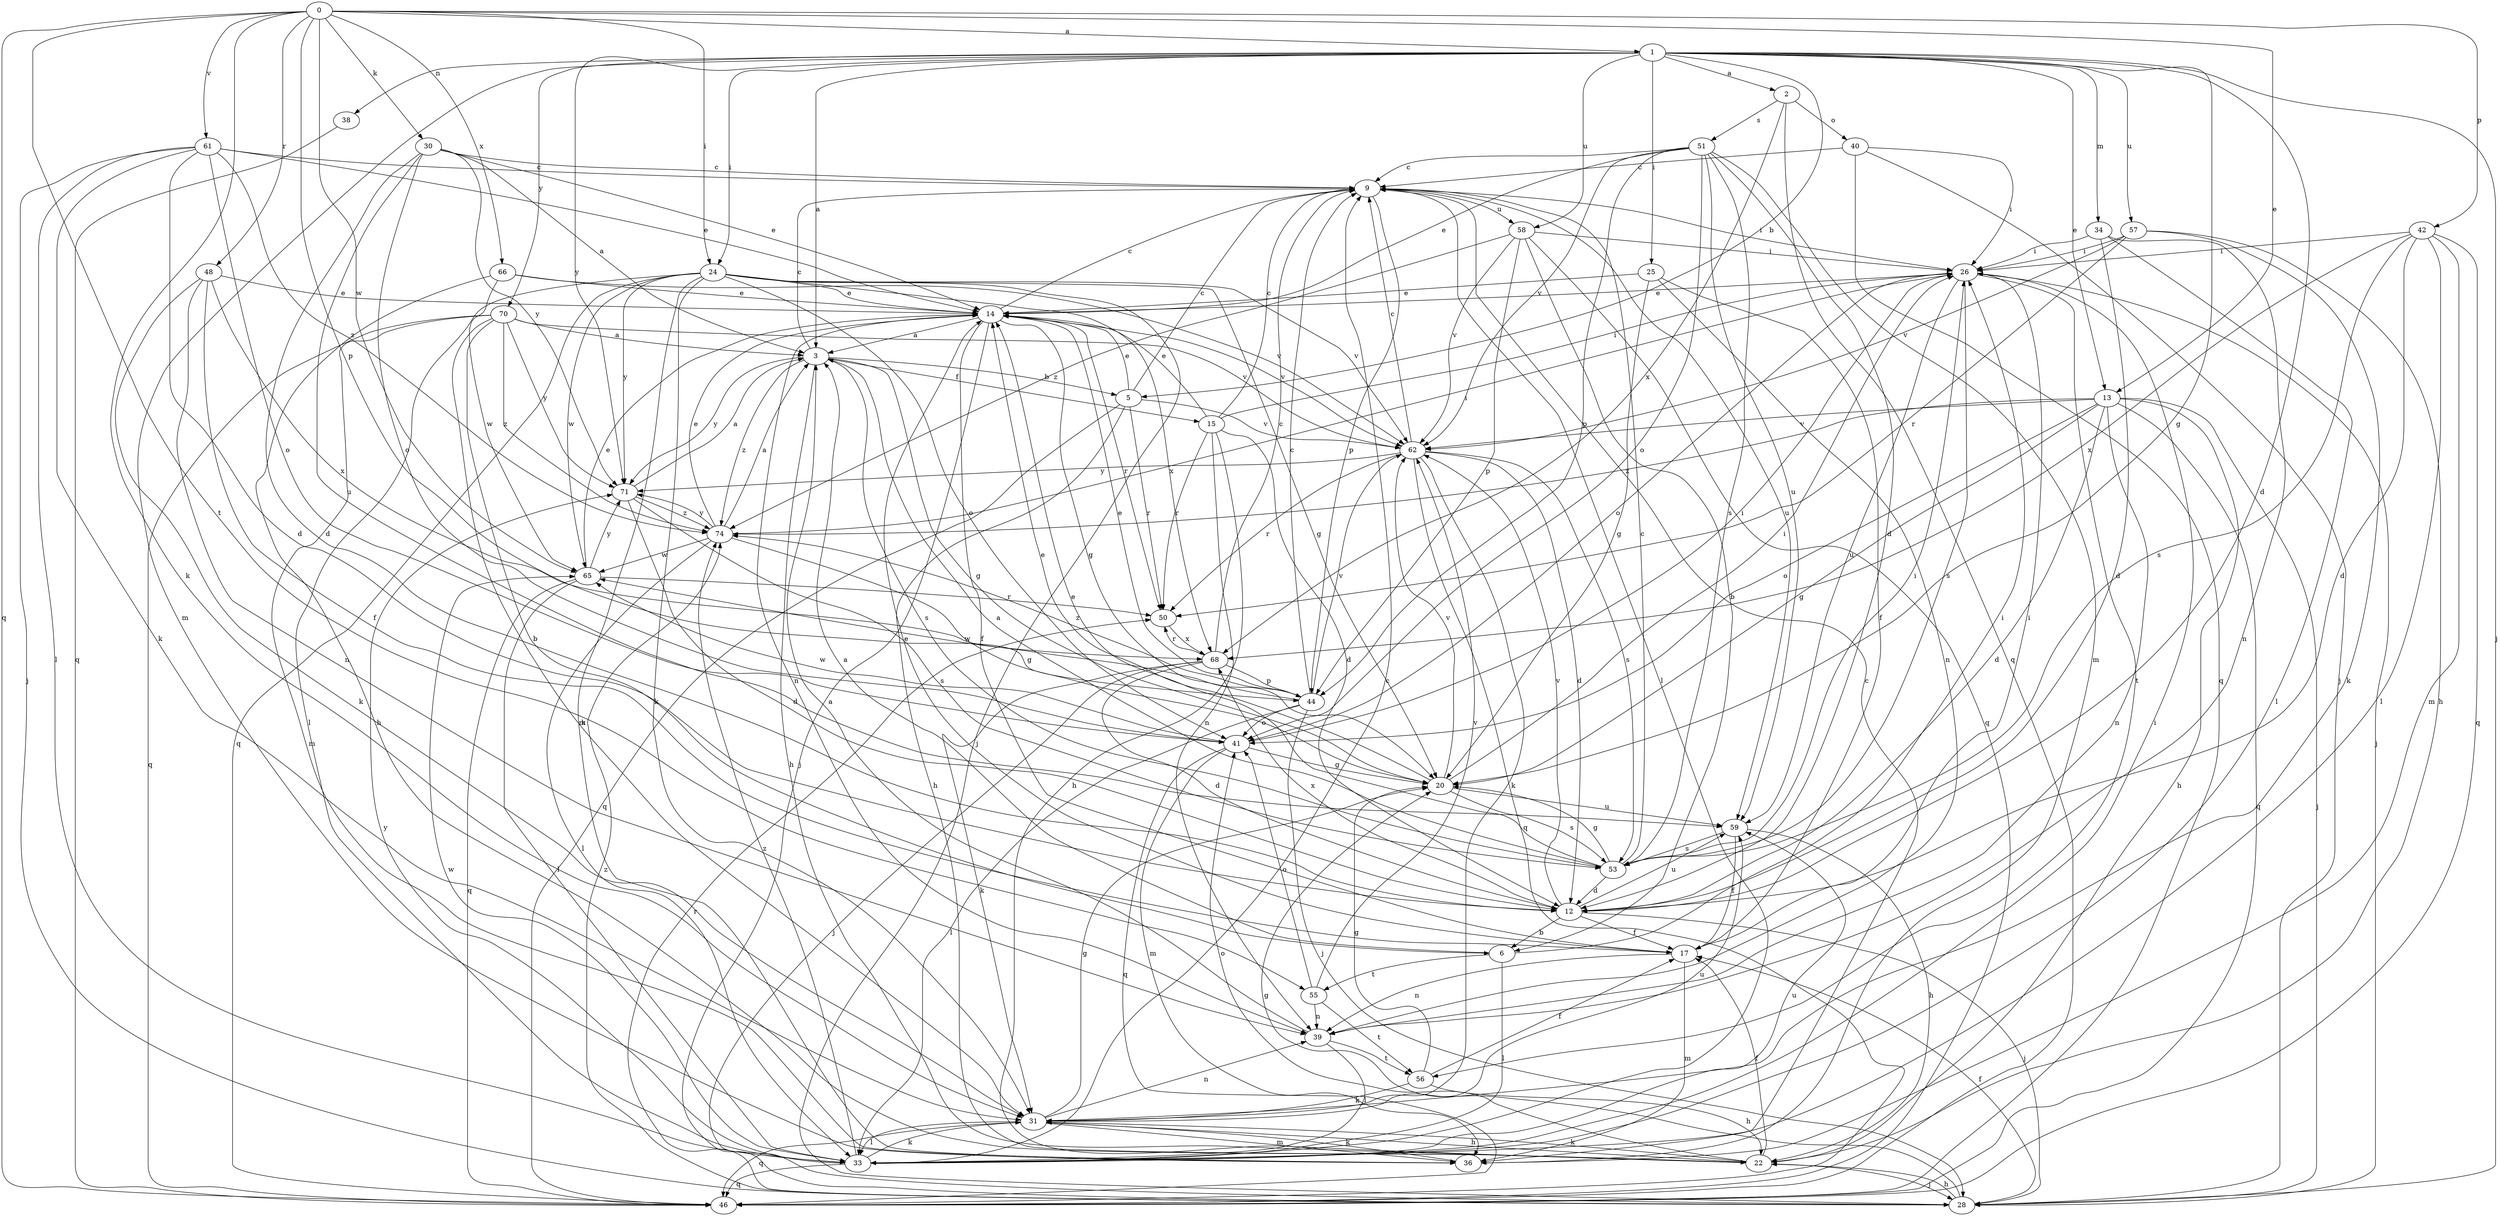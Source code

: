 strict digraph  {
0;
1;
2;
3;
5;
6;
9;
12;
13;
14;
15;
17;
20;
22;
24;
25;
26;
28;
30;
31;
33;
34;
36;
38;
39;
40;
41;
42;
44;
46;
48;
50;
51;
53;
55;
56;
57;
58;
59;
61;
62;
65;
66;
68;
70;
71;
74;
0 -> 1  [label=a];
0 -> 13  [label=e];
0 -> 24  [label=i];
0 -> 30  [label=k];
0 -> 31  [label=k];
0 -> 42  [label=p];
0 -> 44  [label=p];
0 -> 46  [label=q];
0 -> 48  [label=r];
0 -> 55  [label=t];
0 -> 61  [label=v];
0 -> 65  [label=w];
0 -> 66  [label=x];
1 -> 2  [label=a];
1 -> 3  [label=a];
1 -> 5  [label=b];
1 -> 12  [label=d];
1 -> 13  [label=e];
1 -> 20  [label=g];
1 -> 24  [label=i];
1 -> 25  [label=i];
1 -> 28  [label=j];
1 -> 34  [label=m];
1 -> 36  [label=m];
1 -> 38  [label=n];
1 -> 57  [label=u];
1 -> 58  [label=u];
1 -> 70  [label=y];
1 -> 71  [label=y];
2 -> 40  [label=o];
2 -> 46  [label=q];
2 -> 51  [label=s];
2 -> 68  [label=x];
3 -> 5  [label=b];
3 -> 9  [label=c];
3 -> 15  [label=f];
3 -> 20  [label=g];
3 -> 22  [label=h];
3 -> 53  [label=s];
3 -> 71  [label=y];
3 -> 74  [label=z];
5 -> 9  [label=c];
5 -> 14  [label=e];
5 -> 22  [label=h];
5 -> 46  [label=q];
5 -> 50  [label=r];
5 -> 62  [label=v];
6 -> 3  [label=a];
6 -> 26  [label=i];
6 -> 33  [label=l];
6 -> 55  [label=t];
9 -> 26  [label=i];
9 -> 33  [label=l];
9 -> 44  [label=p];
9 -> 58  [label=u];
9 -> 59  [label=u];
12 -> 6  [label=b];
12 -> 17  [label=f];
12 -> 28  [label=j];
12 -> 59  [label=u];
12 -> 62  [label=v];
12 -> 68  [label=x];
13 -> 12  [label=d];
13 -> 20  [label=g];
13 -> 22  [label=h];
13 -> 28  [label=j];
13 -> 39  [label=n];
13 -> 41  [label=o];
13 -> 46  [label=q];
13 -> 62  [label=v];
13 -> 74  [label=z];
14 -> 3  [label=a];
14 -> 9  [label=c];
14 -> 17  [label=f];
14 -> 20  [label=g];
14 -> 28  [label=j];
14 -> 39  [label=n];
14 -> 50  [label=r];
14 -> 62  [label=v];
15 -> 9  [label=c];
15 -> 12  [label=d];
15 -> 14  [label=e];
15 -> 22  [label=h];
15 -> 26  [label=i];
15 -> 39  [label=n];
15 -> 50  [label=r];
17 -> 14  [label=e];
17 -> 26  [label=i];
17 -> 36  [label=m];
17 -> 39  [label=n];
20 -> 14  [label=e];
20 -> 26  [label=i];
20 -> 53  [label=s];
20 -> 59  [label=u];
20 -> 62  [label=v];
22 -> 17  [label=f];
22 -> 28  [label=j];
22 -> 31  [label=k];
22 -> 41  [label=o];
24 -> 14  [label=e];
24 -> 20  [label=g];
24 -> 28  [label=j];
24 -> 31  [label=k];
24 -> 33  [label=l];
24 -> 36  [label=m];
24 -> 41  [label=o];
24 -> 46  [label=q];
24 -> 62  [label=v];
24 -> 65  [label=w];
24 -> 68  [label=x];
24 -> 71  [label=y];
25 -> 14  [label=e];
25 -> 17  [label=f];
25 -> 20  [label=g];
25 -> 39  [label=n];
26 -> 14  [label=e];
26 -> 28  [label=j];
26 -> 41  [label=o];
26 -> 53  [label=s];
26 -> 56  [label=t];
26 -> 59  [label=u];
28 -> 17  [label=f];
28 -> 20  [label=g];
28 -> 22  [label=h];
28 -> 50  [label=r];
28 -> 74  [label=z];
30 -> 3  [label=a];
30 -> 9  [label=c];
30 -> 12  [label=d];
30 -> 14  [label=e];
30 -> 41  [label=o];
30 -> 59  [label=u];
30 -> 71  [label=y];
31 -> 20  [label=g];
31 -> 22  [label=h];
31 -> 33  [label=l];
31 -> 36  [label=m];
31 -> 39  [label=n];
31 -> 46  [label=q];
31 -> 59  [label=u];
33 -> 9  [label=c];
33 -> 26  [label=i];
33 -> 31  [label=k];
33 -> 46  [label=q];
33 -> 59  [label=u];
33 -> 65  [label=w];
33 -> 71  [label=y];
33 -> 74  [label=z];
34 -> 12  [label=d];
34 -> 26  [label=i];
34 -> 33  [label=l];
34 -> 39  [label=n];
36 -> 9  [label=c];
36 -> 31  [label=k];
38 -> 46  [label=q];
39 -> 3  [label=a];
39 -> 33  [label=l];
39 -> 56  [label=t];
40 -> 9  [label=c];
40 -> 26  [label=i];
40 -> 28  [label=j];
40 -> 46  [label=q];
41 -> 20  [label=g];
41 -> 26  [label=i];
41 -> 36  [label=m];
41 -> 46  [label=q];
41 -> 65  [label=w];
42 -> 12  [label=d];
42 -> 26  [label=i];
42 -> 33  [label=l];
42 -> 36  [label=m];
42 -> 46  [label=q];
42 -> 53  [label=s];
42 -> 68  [label=x];
44 -> 9  [label=c];
44 -> 14  [label=e];
44 -> 28  [label=j];
44 -> 33  [label=l];
44 -> 41  [label=o];
44 -> 62  [label=v];
44 -> 65  [label=w];
44 -> 74  [label=z];
48 -> 14  [label=e];
48 -> 17  [label=f];
48 -> 31  [label=k];
48 -> 39  [label=n];
48 -> 68  [label=x];
50 -> 68  [label=x];
51 -> 9  [label=c];
51 -> 12  [label=d];
51 -> 14  [label=e];
51 -> 36  [label=m];
51 -> 41  [label=o];
51 -> 44  [label=p];
51 -> 53  [label=s];
51 -> 59  [label=u];
51 -> 62  [label=v];
53 -> 3  [label=a];
53 -> 9  [label=c];
53 -> 12  [label=d];
53 -> 14  [label=e];
53 -> 20  [label=g];
53 -> 26  [label=i];
55 -> 39  [label=n];
55 -> 41  [label=o];
55 -> 56  [label=t];
55 -> 62  [label=v];
56 -> 17  [label=f];
56 -> 20  [label=g];
56 -> 22  [label=h];
56 -> 31  [label=k];
57 -> 22  [label=h];
57 -> 26  [label=i];
57 -> 31  [label=k];
57 -> 50  [label=r];
57 -> 62  [label=v];
58 -> 6  [label=b];
58 -> 26  [label=i];
58 -> 44  [label=p];
58 -> 46  [label=q];
58 -> 62  [label=v];
58 -> 74  [label=z];
59 -> 17  [label=f];
59 -> 22  [label=h];
59 -> 53  [label=s];
61 -> 9  [label=c];
61 -> 12  [label=d];
61 -> 14  [label=e];
61 -> 28  [label=j];
61 -> 31  [label=k];
61 -> 33  [label=l];
61 -> 41  [label=o];
61 -> 74  [label=z];
62 -> 9  [label=c];
62 -> 12  [label=d];
62 -> 31  [label=k];
62 -> 46  [label=q];
62 -> 50  [label=r];
62 -> 53  [label=s];
62 -> 71  [label=y];
65 -> 14  [label=e];
65 -> 33  [label=l];
65 -> 46  [label=q];
65 -> 50  [label=r];
65 -> 71  [label=y];
66 -> 14  [label=e];
66 -> 22  [label=h];
66 -> 62  [label=v];
66 -> 65  [label=w];
68 -> 9  [label=c];
68 -> 12  [label=d];
68 -> 28  [label=j];
68 -> 31  [label=k];
68 -> 44  [label=p];
68 -> 50  [label=r];
70 -> 3  [label=a];
70 -> 6  [label=b];
70 -> 31  [label=k];
70 -> 36  [label=m];
70 -> 46  [label=q];
70 -> 62  [label=v];
70 -> 71  [label=y];
70 -> 74  [label=z];
71 -> 3  [label=a];
71 -> 12  [label=d];
71 -> 53  [label=s];
71 -> 74  [label=z];
74 -> 3  [label=a];
74 -> 14  [label=e];
74 -> 20  [label=g];
74 -> 26  [label=i];
74 -> 33  [label=l];
74 -> 65  [label=w];
74 -> 71  [label=y];
}

